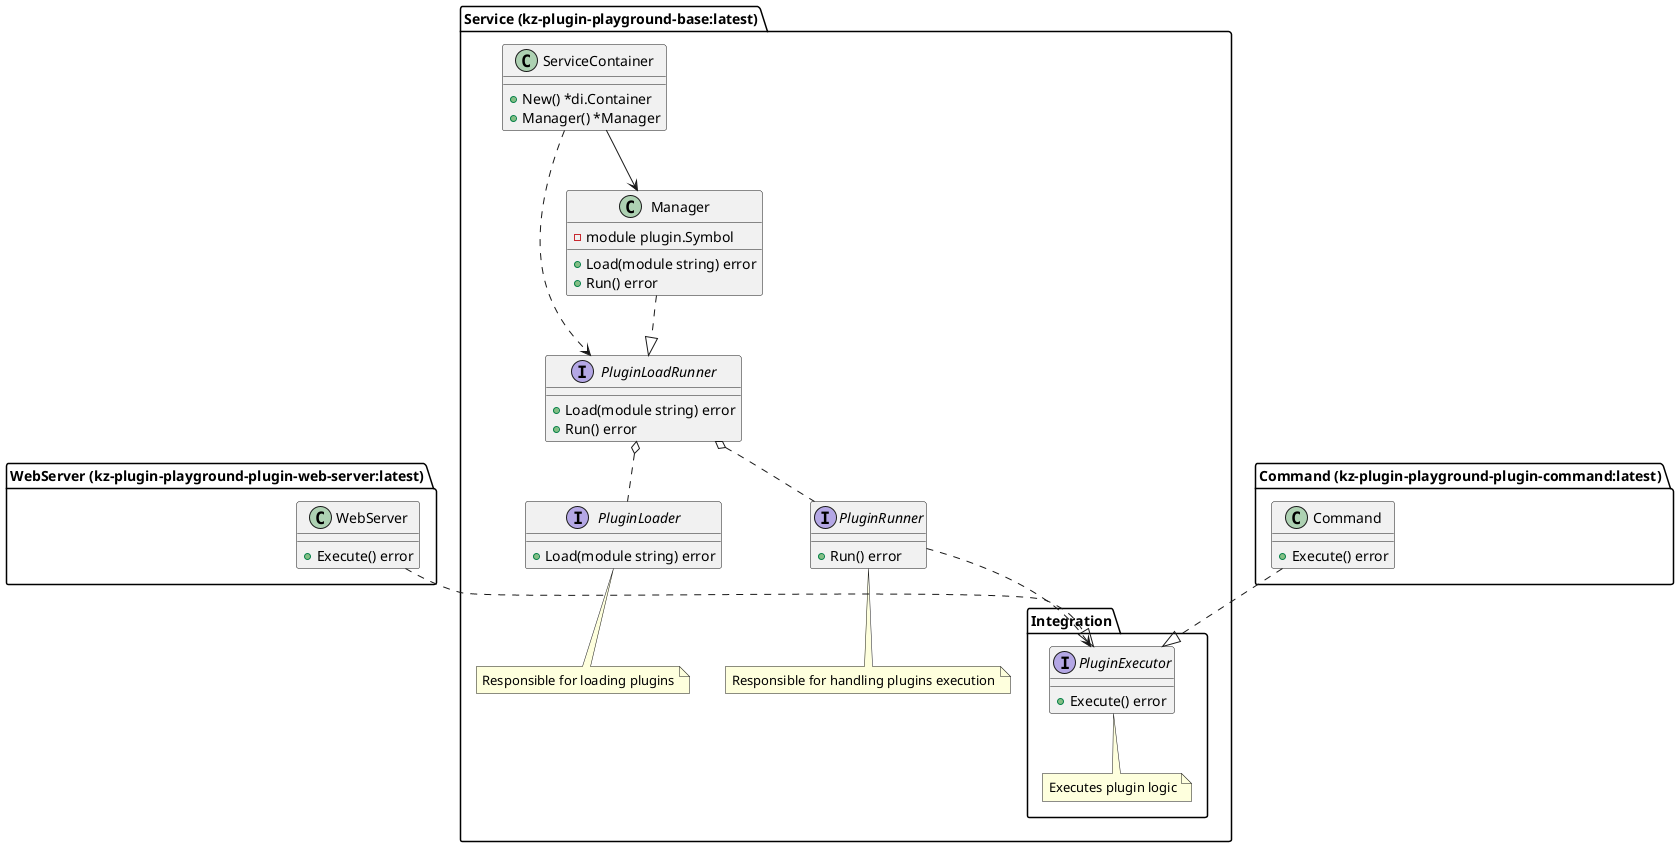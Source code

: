 @startuml

<style>
componentDiagram {
  BackGroundColor white
  LineThickness 1
  LineColor #333333
}
document {
  BackGroundColor white
}
</style>

skinparam defaulttextalignment center

' Interfaces

package "Service (kz-plugin-playground-base:latest)" as service_package {
    interface "PluginLoader" as plugin_loader_interface {
        + Load(module string) error
    }
    note bottom of plugin_loader_interface
        Responsible for loading plugins
    end note
    interface "PluginRunner" as plugin_runner_interface {
        + Run() error
    }
    note bottom of plugin_runner_interface
        Responsible for handling plugins execution
    end note
    interface "PluginLoadRunner" as plugin_load_runner_interface {
        + Load(module string) error
        + Run() error
    }

    package "Integration" as integration_package {
        interface "PluginExecutor" as plugin_executor_interface {
            + Execute() error
        }
        note bottom of plugin_executor_interface
            Executes plugin logic
        end note
    }

    ' Implementations

    class "ServiceContainer" as service_container {
        + New() *di.Container
        + Manager() *Manager
    }
    class "Manager" as manager {
        - module plugin.Symbol
        + Load(module string) error
        + Run() error
    }
}

package "WebServer (kz-plugin-playground-plugin-web-server:latest)" as web_server_package {
    class "WebServer" as web_server {
        + Execute() error
    }
    ' Whatever other sub components (e.g. routes) are developed and deployed within this package.
}

package "Command (kz-plugin-playground-plugin-command:latest)" as command_package {
    class "Command" as command {
        + Execute() error
    }
}

' Low level relations/dependencies

plugin_load_runner_interface o.. plugin_loader_interface
plugin_load_runner_interface o.. plugin_runner_interface

manager ..|> plugin_load_runner_interface

service_container ..> plugin_load_runner_interface
service_container --> manager

' Plugin level relations/dependencies

web_server ..|> plugin_executor_interface
command ..|> plugin_executor_interface

' Other

plugin_runner_interface ..> plugin_executor_interface

@enduml
